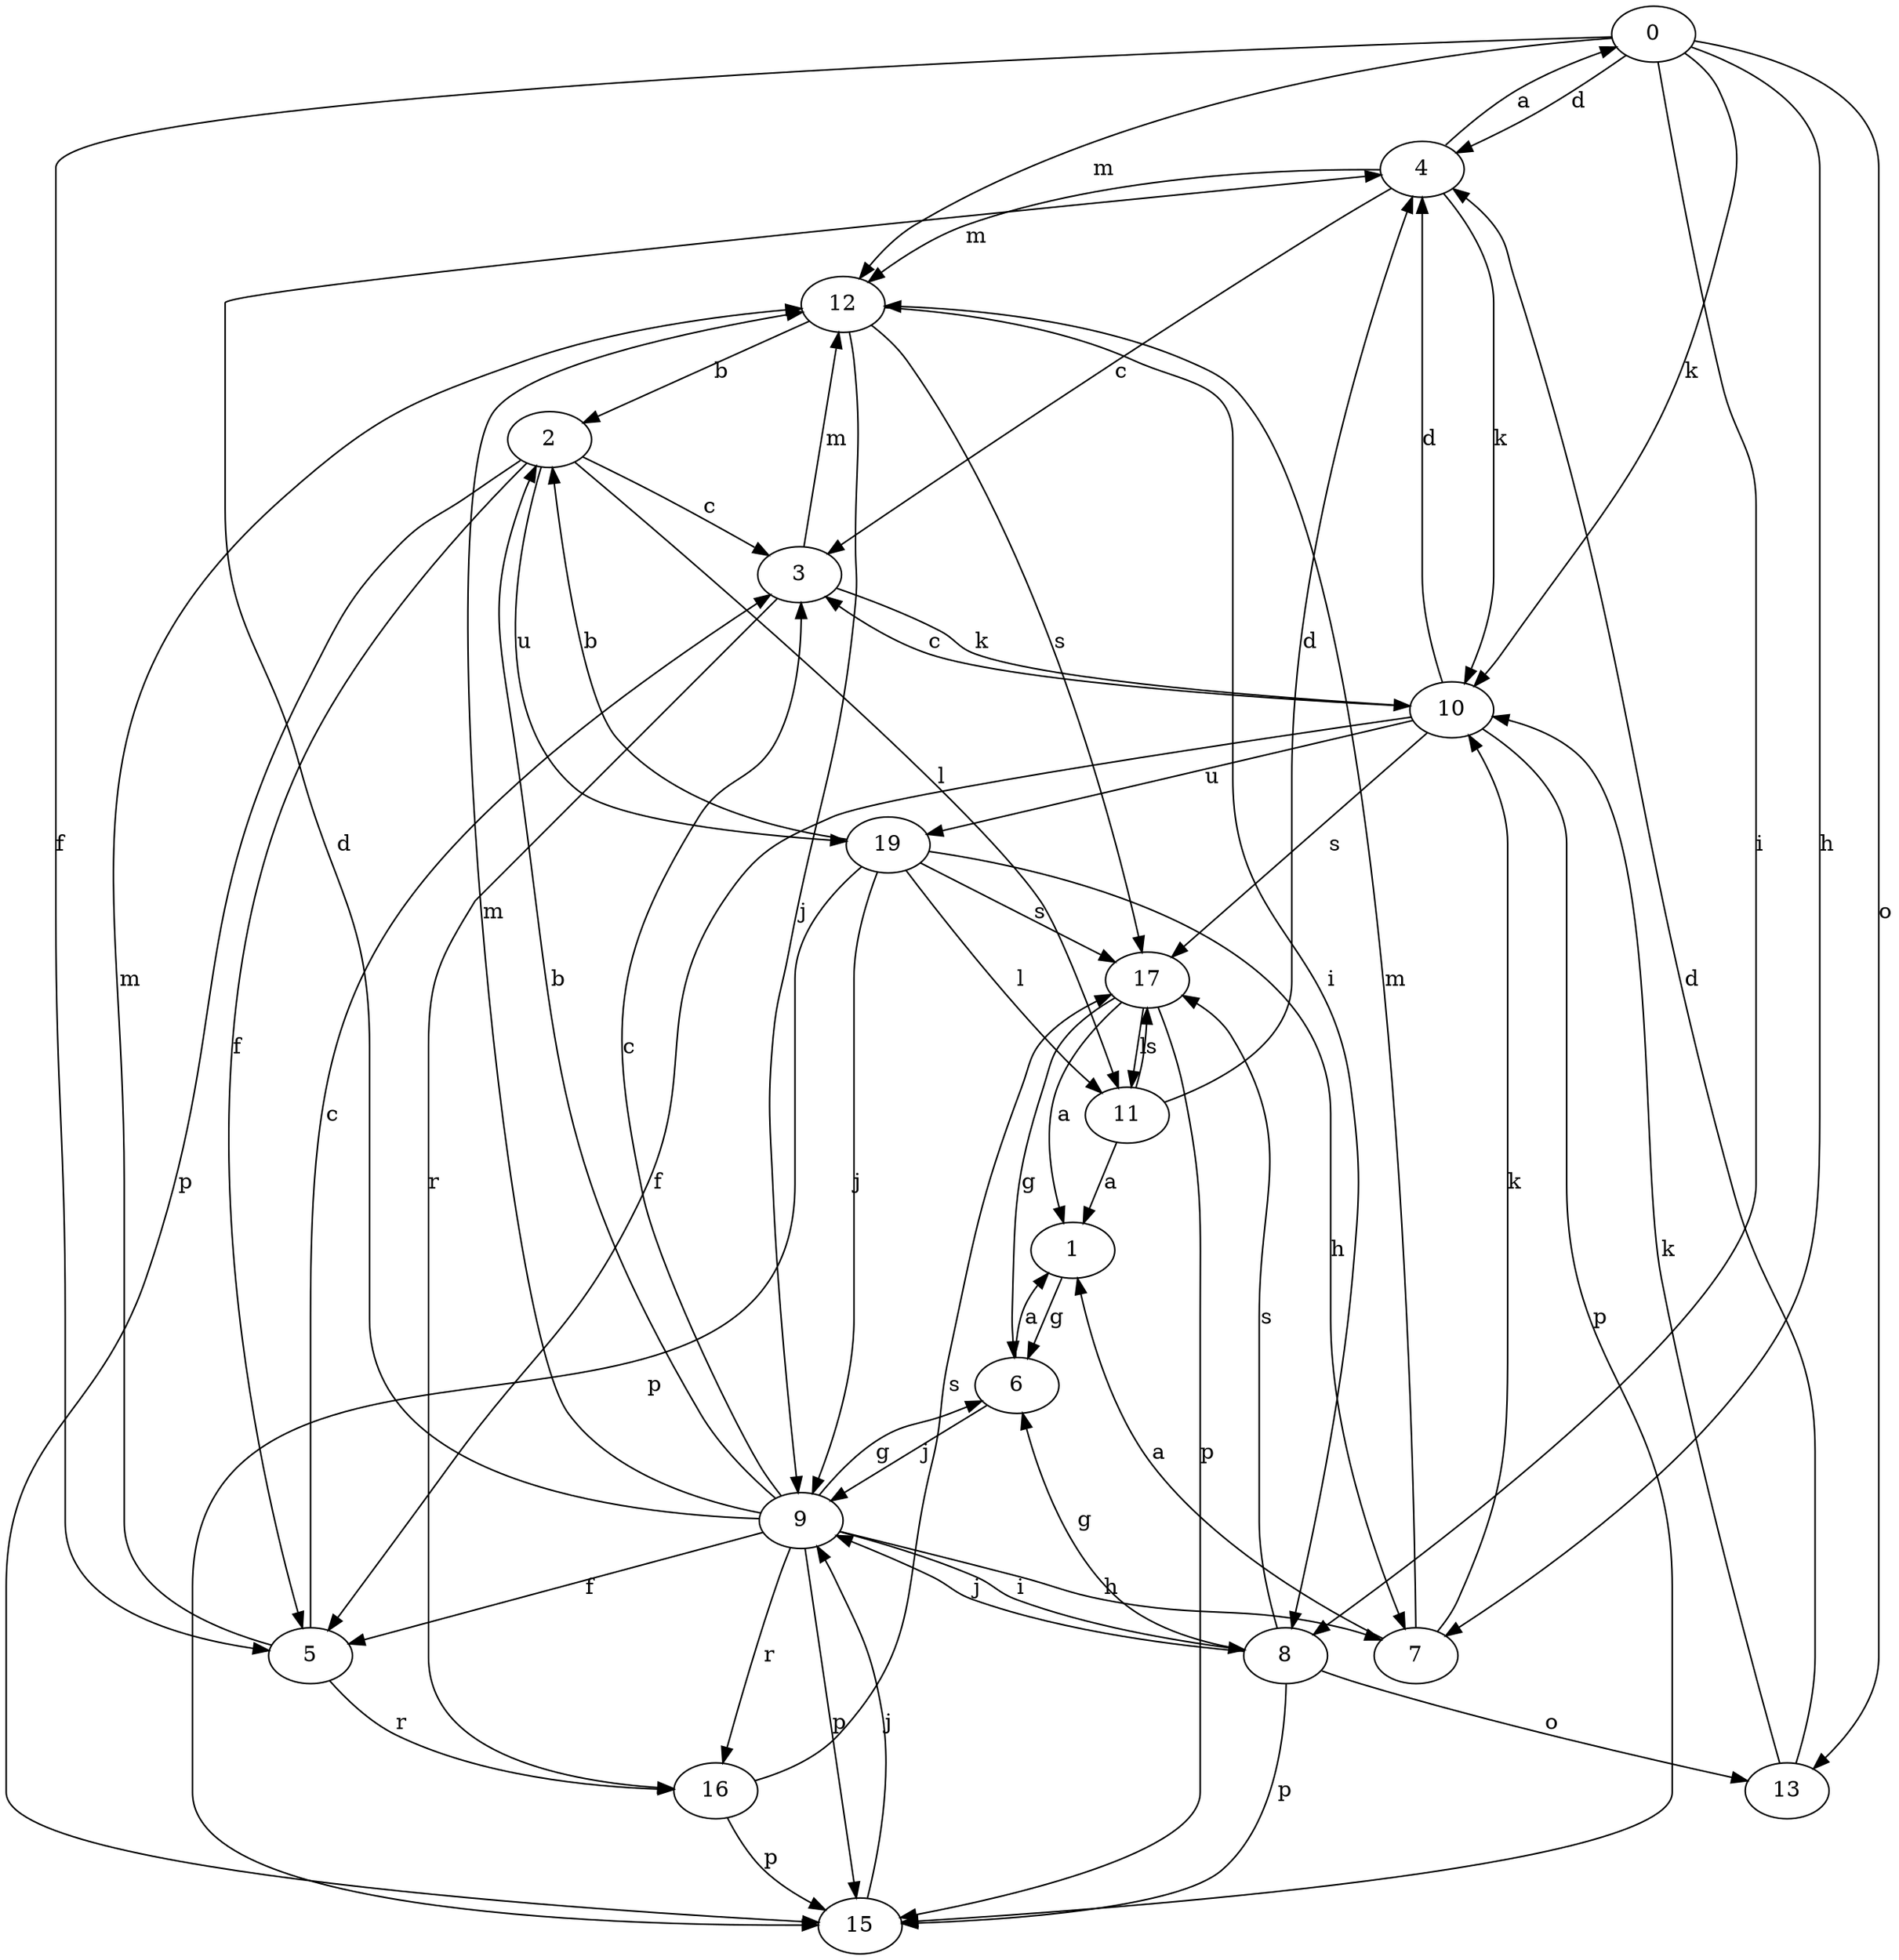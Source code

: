 strict digraph  {
0;
1;
2;
3;
4;
5;
6;
7;
8;
9;
10;
11;
12;
13;
15;
16;
17;
19;
0 -> 4  [label=d];
0 -> 5  [label=f];
0 -> 7  [label=h];
0 -> 8  [label=i];
0 -> 10  [label=k];
0 -> 12  [label=m];
0 -> 13  [label=o];
1 -> 6  [label=g];
2 -> 3  [label=c];
2 -> 5  [label=f];
2 -> 11  [label=l];
2 -> 15  [label=p];
2 -> 19  [label=u];
3 -> 10  [label=k];
3 -> 12  [label=m];
3 -> 16  [label=r];
4 -> 0  [label=a];
4 -> 3  [label=c];
4 -> 10  [label=k];
4 -> 12  [label=m];
5 -> 3  [label=c];
5 -> 12  [label=m];
5 -> 16  [label=r];
6 -> 1  [label=a];
6 -> 9  [label=j];
7 -> 1  [label=a];
7 -> 10  [label=k];
7 -> 12  [label=m];
8 -> 6  [label=g];
8 -> 9  [label=j];
8 -> 13  [label=o];
8 -> 15  [label=p];
8 -> 17  [label=s];
9 -> 2  [label=b];
9 -> 3  [label=c];
9 -> 4  [label=d];
9 -> 5  [label=f];
9 -> 6  [label=g];
9 -> 7  [label=h];
9 -> 8  [label=i];
9 -> 12  [label=m];
9 -> 15  [label=p];
9 -> 16  [label=r];
10 -> 3  [label=c];
10 -> 4  [label=d];
10 -> 5  [label=f];
10 -> 15  [label=p];
10 -> 17  [label=s];
10 -> 19  [label=u];
11 -> 1  [label=a];
11 -> 4  [label=d];
11 -> 17  [label=s];
12 -> 2  [label=b];
12 -> 8  [label=i];
12 -> 9  [label=j];
12 -> 17  [label=s];
13 -> 4  [label=d];
13 -> 10  [label=k];
15 -> 9  [label=j];
16 -> 15  [label=p];
16 -> 17  [label=s];
17 -> 1  [label=a];
17 -> 6  [label=g];
17 -> 11  [label=l];
17 -> 15  [label=p];
19 -> 2  [label=b];
19 -> 7  [label=h];
19 -> 9  [label=j];
19 -> 11  [label=l];
19 -> 15  [label=p];
19 -> 17  [label=s];
}
